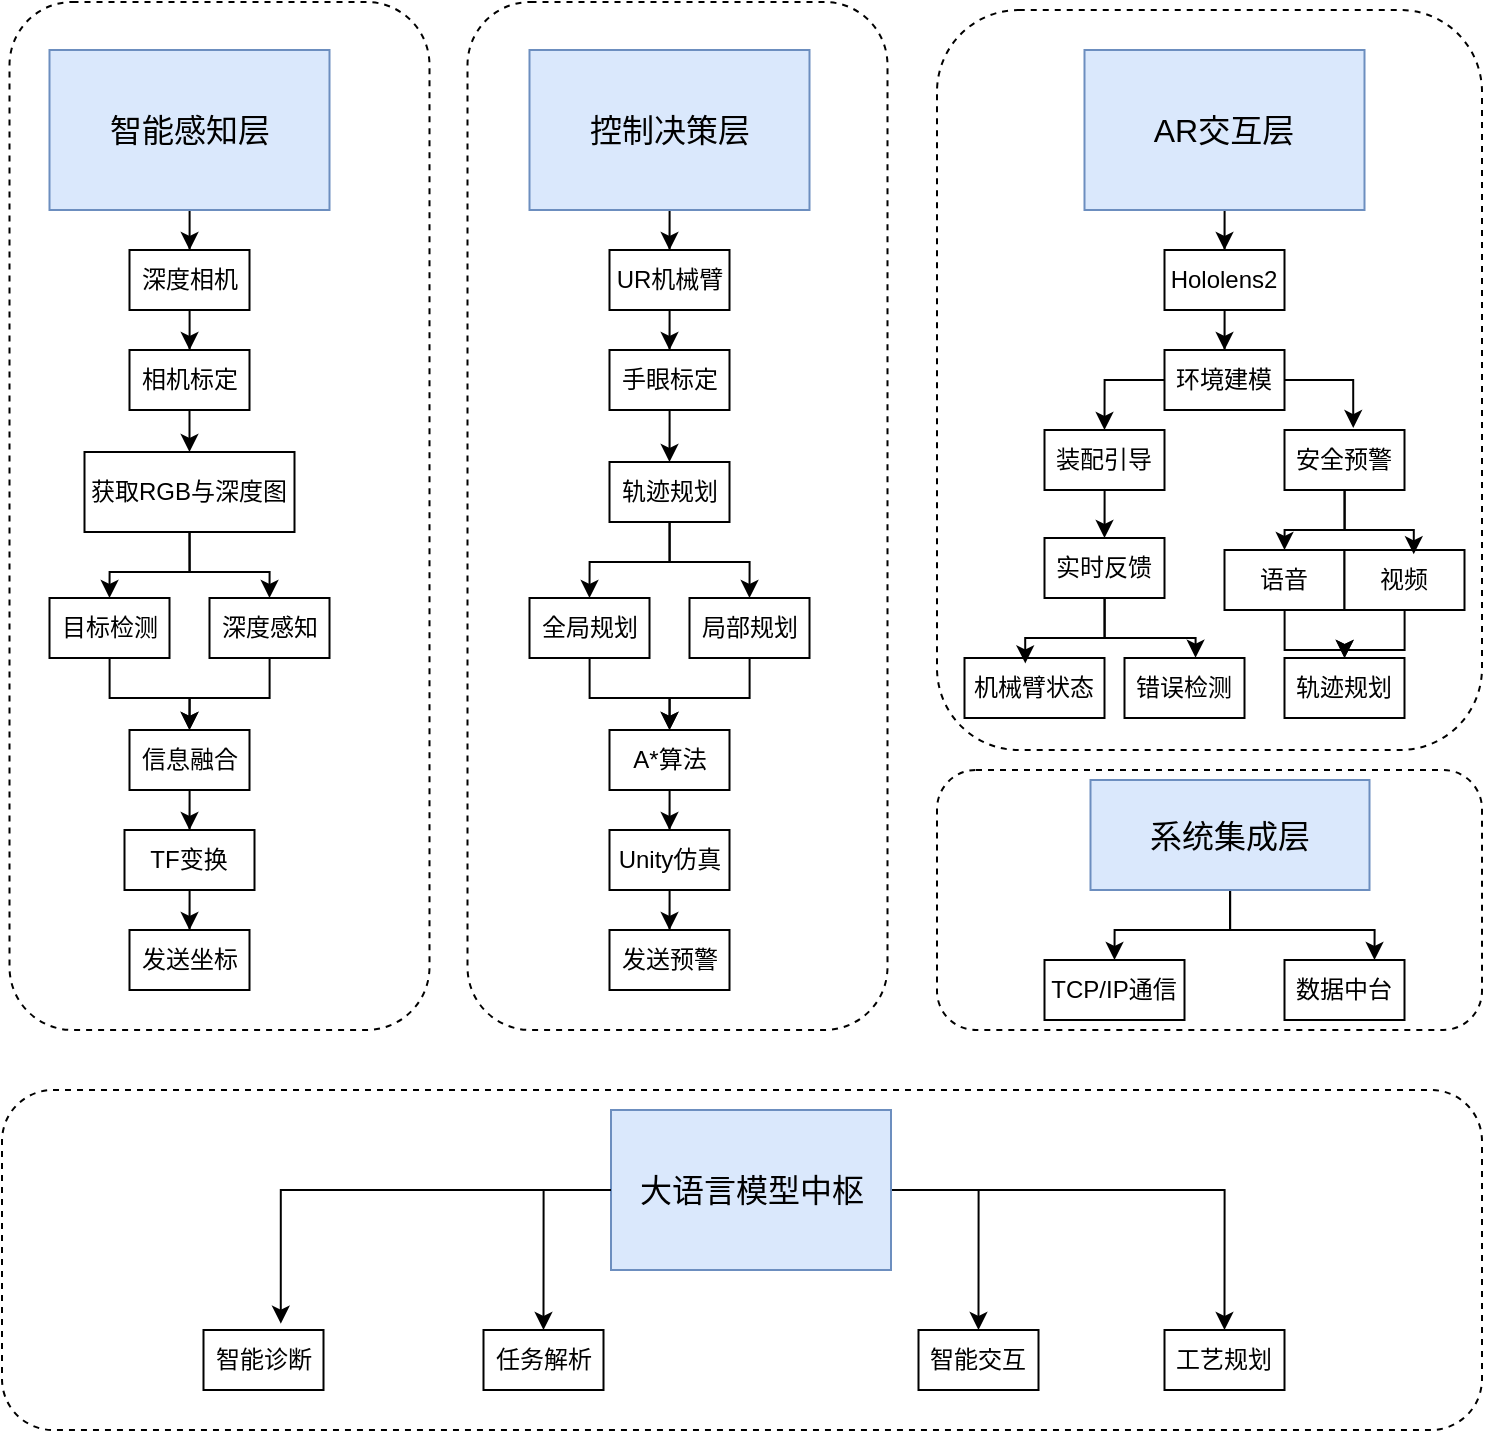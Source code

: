 <mxfile version="26.1.1">
  <diagram name="Page-1" id="w5uYiCeUC3-1Ekl1BvNp">
    <mxGraphModel dx="1678" dy="888" grid="1" gridSize="10" guides="1" tooltips="1" connect="1" arrows="1" fold="1" page="1" pageScale="1" pageWidth="827" pageHeight="1169" math="0" shadow="0">
      <root>
        <mxCell id="0" />
        <mxCell id="1" parent="0" />
        <mxCell id="YeMgj4XDUtMSpW-O0WUr-66" value="" style="edgeStyle=orthogonalEdgeStyle;rounded=0;orthogonalLoop=1;jettySize=auto;html=1;" edge="1" parent="1" source="YeMgj4XDUtMSpW-O0WUr-7" target="YeMgj4XDUtMSpW-O0WUr-22">
          <mxGeometry relative="1" as="geometry" />
        </mxCell>
        <mxCell id="YeMgj4XDUtMSpW-O0WUr-7" value="&lt;font style=&quot;font-size: 16px;&quot;&gt;智能感知层&lt;/font&gt;" style="rounded=0;whiteSpace=wrap;html=1;fillColor=#dae8fc;strokeColor=#6c8ebf;" vertex="1" parent="1">
          <mxGeometry x="53.75" y="294" width="140" height="80" as="geometry" />
        </mxCell>
        <mxCell id="YeMgj4XDUtMSpW-O0WUr-81" style="edgeStyle=orthogonalEdgeStyle;rounded=0;orthogonalLoop=1;jettySize=auto;html=1;entryX=0.5;entryY=0;entryDx=0;entryDy=0;" edge="1" parent="1" source="YeMgj4XDUtMSpW-O0WUr-9" target="YeMgj4XDUtMSpW-O0WUr-15">
          <mxGeometry relative="1" as="geometry" />
        </mxCell>
        <mxCell id="YeMgj4XDUtMSpW-O0WUr-9" value="目标检测" style="rounded=0;whiteSpace=wrap;html=1;" vertex="1" parent="1">
          <mxGeometry x="53.75" y="568" width="60" height="30" as="geometry" />
        </mxCell>
        <mxCell id="YeMgj4XDUtMSpW-O0WUr-99" style="edgeStyle=orthogonalEdgeStyle;rounded=0;orthogonalLoop=1;jettySize=auto;html=1;entryX=0.5;entryY=0;entryDx=0;entryDy=0;" edge="1" parent="1" source="YeMgj4XDUtMSpW-O0WUr-10" target="YeMgj4XDUtMSpW-O0WUr-31">
          <mxGeometry relative="1" as="geometry" />
        </mxCell>
        <mxCell id="YeMgj4XDUtMSpW-O0WUr-10" value="&lt;font style=&quot;font-size: 16px;&quot;&gt;AR交互层&lt;/font&gt;" style="rounded=0;whiteSpace=wrap;html=1;fillColor=#dae8fc;strokeColor=#6c8ebf;" vertex="1" parent="1">
          <mxGeometry x="571.25" y="294" width="140" height="80" as="geometry" />
        </mxCell>
        <mxCell id="YeMgj4XDUtMSpW-O0WUr-79" style="edgeStyle=orthogonalEdgeStyle;rounded=0;orthogonalLoop=1;jettySize=auto;html=1;entryX=0.5;entryY=0;entryDx=0;entryDy=0;" edge="1" parent="1" source="YeMgj4XDUtMSpW-O0WUr-12" target="YeMgj4XDUtMSpW-O0WUr-9">
          <mxGeometry relative="1" as="geometry" />
        </mxCell>
        <mxCell id="YeMgj4XDUtMSpW-O0WUr-80" style="edgeStyle=orthogonalEdgeStyle;rounded=0;orthogonalLoop=1;jettySize=auto;html=1;exitX=0.5;exitY=1;exitDx=0;exitDy=0;entryX=0.5;entryY=0;entryDx=0;entryDy=0;" edge="1" parent="1" source="YeMgj4XDUtMSpW-O0WUr-12" target="YeMgj4XDUtMSpW-O0WUr-13">
          <mxGeometry relative="1" as="geometry" />
        </mxCell>
        <mxCell id="YeMgj4XDUtMSpW-O0WUr-12" value="获取RGB与深度图" style="rounded=0;whiteSpace=wrap;html=1;" vertex="1" parent="1">
          <mxGeometry x="71.25" y="495" width="105" height="40" as="geometry" />
        </mxCell>
        <mxCell id="YeMgj4XDUtMSpW-O0WUr-82" style="edgeStyle=orthogonalEdgeStyle;rounded=0;orthogonalLoop=1;jettySize=auto;html=1;entryX=0.5;entryY=0;entryDx=0;entryDy=0;" edge="1" parent="1" source="YeMgj4XDUtMSpW-O0WUr-13" target="YeMgj4XDUtMSpW-O0WUr-15">
          <mxGeometry relative="1" as="geometry" />
        </mxCell>
        <mxCell id="YeMgj4XDUtMSpW-O0WUr-13" value="深度感知" style="rounded=0;whiteSpace=wrap;html=1;" vertex="1" parent="1">
          <mxGeometry x="133.75" y="568" width="60" height="30" as="geometry" />
        </mxCell>
        <mxCell id="YeMgj4XDUtMSpW-O0WUr-88" style="edgeStyle=orthogonalEdgeStyle;rounded=0;orthogonalLoop=1;jettySize=auto;html=1;entryX=0.5;entryY=0;entryDx=0;entryDy=0;" edge="1" parent="1" source="YeMgj4XDUtMSpW-O0WUr-14" target="YeMgj4XDUtMSpW-O0WUr-23">
          <mxGeometry relative="1" as="geometry" />
        </mxCell>
        <mxCell id="YeMgj4XDUtMSpW-O0WUr-14" value="&lt;font style=&quot;font-size: 16px;&quot;&gt;控制决策层&lt;/font&gt;" style="rounded=0;whiteSpace=wrap;html=1;fillColor=#dae8fc;strokeColor=#6c8ebf;" vertex="1" parent="1">
          <mxGeometry x="293.75" y="294" width="140" height="80" as="geometry" />
        </mxCell>
        <mxCell id="YeMgj4XDUtMSpW-O0WUr-85" style="edgeStyle=orthogonalEdgeStyle;rounded=0;orthogonalLoop=1;jettySize=auto;html=1;entryX=0.5;entryY=0;entryDx=0;entryDy=0;" edge="1" parent="1" source="YeMgj4XDUtMSpW-O0WUr-15" target="YeMgj4XDUtMSpW-O0WUr-16">
          <mxGeometry relative="1" as="geometry" />
        </mxCell>
        <mxCell id="YeMgj4XDUtMSpW-O0WUr-15" value="信息融合" style="rounded=0;whiteSpace=wrap;html=1;" vertex="1" parent="1">
          <mxGeometry x="93.75" y="634" width="60" height="30" as="geometry" />
        </mxCell>
        <mxCell id="YeMgj4XDUtMSpW-O0WUr-86" style="edgeStyle=orthogonalEdgeStyle;rounded=0;orthogonalLoop=1;jettySize=auto;html=1;entryX=0.5;entryY=0;entryDx=0;entryDy=0;" edge="1" parent="1" source="YeMgj4XDUtMSpW-O0WUr-16" target="YeMgj4XDUtMSpW-O0WUr-17">
          <mxGeometry relative="1" as="geometry" />
        </mxCell>
        <mxCell id="YeMgj4XDUtMSpW-O0WUr-16" value="TF变换" style="rounded=0;whiteSpace=wrap;html=1;" vertex="1" parent="1">
          <mxGeometry x="91.25" y="684" width="65" height="30" as="geometry" />
        </mxCell>
        <mxCell id="YeMgj4XDUtMSpW-O0WUr-17" value="发送坐标" style="rounded=0;whiteSpace=wrap;html=1;" vertex="1" parent="1">
          <mxGeometry x="93.75" y="734" width="60" height="30" as="geometry" />
        </mxCell>
        <mxCell id="YeMgj4XDUtMSpW-O0WUr-18" style="edgeStyle=orthogonalEdgeStyle;rounded=0;orthogonalLoop=1;jettySize=auto;html=1;exitX=0.5;exitY=1;exitDx=0;exitDy=0;" edge="1" parent="1" source="YeMgj4XDUtMSpW-O0WUr-16" target="YeMgj4XDUtMSpW-O0WUr-16">
          <mxGeometry relative="1" as="geometry" />
        </mxCell>
        <mxCell id="YeMgj4XDUtMSpW-O0WUr-70" style="edgeStyle=orthogonalEdgeStyle;rounded=0;orthogonalLoop=1;jettySize=auto;html=1;exitX=0.5;exitY=1;exitDx=0;exitDy=0;entryX=0.5;entryY=0;entryDx=0;entryDy=0;" edge="1" parent="1" source="YeMgj4XDUtMSpW-O0WUr-20" target="YeMgj4XDUtMSpW-O0WUr-12">
          <mxGeometry relative="1" as="geometry" />
        </mxCell>
        <mxCell id="YeMgj4XDUtMSpW-O0WUr-20" value="相机标定" style="rounded=0;whiteSpace=wrap;html=1;" vertex="1" parent="1">
          <mxGeometry x="93.75" y="444" width="60" height="30" as="geometry" />
        </mxCell>
        <mxCell id="YeMgj4XDUtMSpW-O0WUr-67" value="" style="edgeStyle=orthogonalEdgeStyle;rounded=0;orthogonalLoop=1;jettySize=auto;html=1;" edge="1" parent="1" source="YeMgj4XDUtMSpW-O0WUr-22" target="YeMgj4XDUtMSpW-O0WUr-20">
          <mxGeometry relative="1" as="geometry" />
        </mxCell>
        <mxCell id="YeMgj4XDUtMSpW-O0WUr-22" value="深度相机" style="rounded=0;whiteSpace=wrap;html=1;" vertex="1" parent="1">
          <mxGeometry x="93.75" y="394" width="60" height="30" as="geometry" />
        </mxCell>
        <mxCell id="YeMgj4XDUtMSpW-O0WUr-89" style="edgeStyle=orthogonalEdgeStyle;rounded=0;orthogonalLoop=1;jettySize=auto;html=1;entryX=0.5;entryY=0;entryDx=0;entryDy=0;" edge="1" parent="1" source="YeMgj4XDUtMSpW-O0WUr-23" target="YeMgj4XDUtMSpW-O0WUr-24">
          <mxGeometry relative="1" as="geometry" />
        </mxCell>
        <mxCell id="YeMgj4XDUtMSpW-O0WUr-23" value="UR机械臂" style="rounded=0;whiteSpace=wrap;html=1;" vertex="1" parent="1">
          <mxGeometry x="333.75" y="394" width="60" height="30" as="geometry" />
        </mxCell>
        <mxCell id="YeMgj4XDUtMSpW-O0WUr-90" style="edgeStyle=orthogonalEdgeStyle;rounded=0;orthogonalLoop=1;jettySize=auto;html=1;entryX=0.5;entryY=0;entryDx=0;entryDy=0;" edge="1" parent="1" source="YeMgj4XDUtMSpW-O0WUr-24" target="YeMgj4XDUtMSpW-O0WUr-28">
          <mxGeometry relative="1" as="geometry" />
        </mxCell>
        <mxCell id="YeMgj4XDUtMSpW-O0WUr-24" value="手眼标定" style="rounded=0;whiteSpace=wrap;html=1;" vertex="1" parent="1">
          <mxGeometry x="333.75" y="444" width="60" height="30" as="geometry" />
        </mxCell>
        <mxCell id="YeMgj4XDUtMSpW-O0WUr-93" style="edgeStyle=orthogonalEdgeStyle;rounded=0;orthogonalLoop=1;jettySize=auto;html=1;" edge="1" parent="1" source="YeMgj4XDUtMSpW-O0WUr-25" target="YeMgj4XDUtMSpW-O0WUr-27">
          <mxGeometry relative="1" as="geometry" />
        </mxCell>
        <mxCell id="YeMgj4XDUtMSpW-O0WUr-25" value="全局规划" style="rounded=0;whiteSpace=wrap;html=1;" vertex="1" parent="1">
          <mxGeometry x="293.75" y="568" width="60" height="30" as="geometry" />
        </mxCell>
        <mxCell id="YeMgj4XDUtMSpW-O0WUr-94" style="edgeStyle=orthogonalEdgeStyle;rounded=0;orthogonalLoop=1;jettySize=auto;html=1;entryX=0.5;entryY=0;entryDx=0;entryDy=0;" edge="1" parent="1" source="YeMgj4XDUtMSpW-O0WUr-26" target="YeMgj4XDUtMSpW-O0WUr-27">
          <mxGeometry relative="1" as="geometry" />
        </mxCell>
        <mxCell id="YeMgj4XDUtMSpW-O0WUr-26" value="局部规划" style="rounded=0;whiteSpace=wrap;html=1;" vertex="1" parent="1">
          <mxGeometry x="373.75" y="568" width="60" height="30" as="geometry" />
        </mxCell>
        <mxCell id="YeMgj4XDUtMSpW-O0WUr-95" style="edgeStyle=orthogonalEdgeStyle;rounded=0;orthogonalLoop=1;jettySize=auto;html=1;entryX=0.5;entryY=0;entryDx=0;entryDy=0;" edge="1" parent="1" source="YeMgj4XDUtMSpW-O0WUr-27" target="YeMgj4XDUtMSpW-O0WUr-29">
          <mxGeometry relative="1" as="geometry" />
        </mxCell>
        <mxCell id="YeMgj4XDUtMSpW-O0WUr-27" value="A*算法" style="rounded=0;whiteSpace=wrap;html=1;" vertex="1" parent="1">
          <mxGeometry x="333.75" y="634" width="60" height="30" as="geometry" />
        </mxCell>
        <mxCell id="YeMgj4XDUtMSpW-O0WUr-91" style="edgeStyle=orthogonalEdgeStyle;rounded=0;orthogonalLoop=1;jettySize=auto;html=1;entryX=0.5;entryY=0;entryDx=0;entryDy=0;" edge="1" parent="1" source="YeMgj4XDUtMSpW-O0WUr-28" target="YeMgj4XDUtMSpW-O0WUr-25">
          <mxGeometry relative="1" as="geometry" />
        </mxCell>
        <mxCell id="YeMgj4XDUtMSpW-O0WUr-92" style="edgeStyle=orthogonalEdgeStyle;rounded=0;orthogonalLoop=1;jettySize=auto;html=1;entryX=0.5;entryY=0;entryDx=0;entryDy=0;" edge="1" parent="1" source="YeMgj4XDUtMSpW-O0WUr-28" target="YeMgj4XDUtMSpW-O0WUr-26">
          <mxGeometry relative="1" as="geometry" />
        </mxCell>
        <mxCell id="YeMgj4XDUtMSpW-O0WUr-28" value="轨迹规划" style="rounded=0;whiteSpace=wrap;html=1;" vertex="1" parent="1">
          <mxGeometry x="333.75" y="500" width="60" height="30" as="geometry" />
        </mxCell>
        <mxCell id="YeMgj4XDUtMSpW-O0WUr-96" style="edgeStyle=orthogonalEdgeStyle;rounded=0;orthogonalLoop=1;jettySize=auto;html=1;entryX=0.5;entryY=0;entryDx=0;entryDy=0;" edge="1" parent="1" source="YeMgj4XDUtMSpW-O0WUr-29" target="YeMgj4XDUtMSpW-O0WUr-30">
          <mxGeometry relative="1" as="geometry" />
        </mxCell>
        <mxCell id="YeMgj4XDUtMSpW-O0WUr-29" value="Unity仿真" style="rounded=0;whiteSpace=wrap;html=1;" vertex="1" parent="1">
          <mxGeometry x="333.75" y="684" width="60" height="30" as="geometry" />
        </mxCell>
        <mxCell id="YeMgj4XDUtMSpW-O0WUr-30" value="发送预警" style="rounded=0;whiteSpace=wrap;html=1;" vertex="1" parent="1">
          <mxGeometry x="333.75" y="734" width="60" height="30" as="geometry" />
        </mxCell>
        <mxCell id="YeMgj4XDUtMSpW-O0WUr-98" style="edgeStyle=orthogonalEdgeStyle;rounded=0;orthogonalLoop=1;jettySize=auto;html=1;entryX=0.5;entryY=0;entryDx=0;entryDy=0;" edge="1" parent="1" source="YeMgj4XDUtMSpW-O0WUr-31" target="YeMgj4XDUtMSpW-O0WUr-32">
          <mxGeometry relative="1" as="geometry" />
        </mxCell>
        <mxCell id="YeMgj4XDUtMSpW-O0WUr-31" value="Hololens2" style="rounded=0;whiteSpace=wrap;html=1;" vertex="1" parent="1">
          <mxGeometry x="611.25" y="394" width="60" height="30" as="geometry" />
        </mxCell>
        <mxCell id="YeMgj4XDUtMSpW-O0WUr-105" style="edgeStyle=orthogonalEdgeStyle;rounded=0;orthogonalLoop=1;jettySize=auto;html=1;entryX=0.5;entryY=0;entryDx=0;entryDy=0;exitX=0;exitY=0.5;exitDx=0;exitDy=0;" edge="1" parent="1" source="YeMgj4XDUtMSpW-O0WUr-32" target="YeMgj4XDUtMSpW-O0WUr-33">
          <mxGeometry relative="1" as="geometry" />
        </mxCell>
        <mxCell id="YeMgj4XDUtMSpW-O0WUr-32" value="环境建模" style="rounded=0;whiteSpace=wrap;html=1;" vertex="1" parent="1">
          <mxGeometry x="611.25" y="444" width="60" height="30" as="geometry" />
        </mxCell>
        <mxCell id="YeMgj4XDUtMSpW-O0WUr-107" style="edgeStyle=orthogonalEdgeStyle;rounded=0;orthogonalLoop=1;jettySize=auto;html=1;entryX=0.5;entryY=0;entryDx=0;entryDy=0;" edge="1" parent="1" source="YeMgj4XDUtMSpW-O0WUr-33" target="YeMgj4XDUtMSpW-O0WUr-35">
          <mxGeometry relative="1" as="geometry" />
        </mxCell>
        <mxCell id="YeMgj4XDUtMSpW-O0WUr-33" value="装配引导" style="rounded=0;whiteSpace=wrap;html=1;" vertex="1" parent="1">
          <mxGeometry x="551.25" y="484" width="60" height="30" as="geometry" />
        </mxCell>
        <mxCell id="YeMgj4XDUtMSpW-O0WUr-110" style="edgeStyle=orthogonalEdgeStyle;rounded=0;orthogonalLoop=1;jettySize=auto;html=1;entryX=0.5;entryY=0;entryDx=0;entryDy=0;" edge="1" parent="1" source="YeMgj4XDUtMSpW-O0WUr-34" target="YeMgj4XDUtMSpW-O0WUr-40">
          <mxGeometry relative="1" as="geometry" />
        </mxCell>
        <mxCell id="YeMgj4XDUtMSpW-O0WUr-34" value="安全预警" style="rounded=0;whiteSpace=wrap;html=1;" vertex="1" parent="1">
          <mxGeometry x="671.25" y="484" width="60" height="30" as="geometry" />
        </mxCell>
        <mxCell id="YeMgj4XDUtMSpW-O0WUr-35" value="实时反馈" style="rounded=0;whiteSpace=wrap;html=1;" vertex="1" parent="1">
          <mxGeometry x="551.25" y="538" width="60" height="30" as="geometry" />
        </mxCell>
        <mxCell id="YeMgj4XDUtMSpW-O0WUr-37" value="机械臂状态" style="rounded=0;whiteSpace=wrap;html=1;" vertex="1" parent="1">
          <mxGeometry x="511.25" y="598" width="70" height="30" as="geometry" />
        </mxCell>
        <mxCell id="YeMgj4XDUtMSpW-O0WUr-38" value="错误检测" style="rounded=0;whiteSpace=wrap;html=1;" vertex="1" parent="1">
          <mxGeometry x="591.25" y="598" width="60" height="30" as="geometry" />
        </mxCell>
        <mxCell id="YeMgj4XDUtMSpW-O0WUr-114" style="edgeStyle=orthogonalEdgeStyle;rounded=0;orthogonalLoop=1;jettySize=auto;html=1;entryX=0.5;entryY=0;entryDx=0;entryDy=0;" edge="1" parent="1" source="YeMgj4XDUtMSpW-O0WUr-40" target="YeMgj4XDUtMSpW-O0WUr-42">
          <mxGeometry relative="1" as="geometry" />
        </mxCell>
        <mxCell id="YeMgj4XDUtMSpW-O0WUr-40" value="语音" style="rounded=0;whiteSpace=wrap;html=1;" vertex="1" parent="1">
          <mxGeometry x="641.25" y="544" width="60" height="30" as="geometry" />
        </mxCell>
        <mxCell id="YeMgj4XDUtMSpW-O0WUr-115" style="edgeStyle=orthogonalEdgeStyle;rounded=0;orthogonalLoop=1;jettySize=auto;html=1;" edge="1" parent="1" source="YeMgj4XDUtMSpW-O0WUr-41" target="YeMgj4XDUtMSpW-O0WUr-42">
          <mxGeometry relative="1" as="geometry" />
        </mxCell>
        <mxCell id="YeMgj4XDUtMSpW-O0WUr-41" value="视频" style="rounded=0;whiteSpace=wrap;html=1;" vertex="1" parent="1">
          <mxGeometry x="701.25" y="544" width="60" height="30" as="geometry" />
        </mxCell>
        <mxCell id="YeMgj4XDUtMSpW-O0WUr-42" value="轨迹规划" style="rounded=0;whiteSpace=wrap;html=1;" vertex="1" parent="1">
          <mxGeometry x="671.25" y="598" width="60" height="30" as="geometry" />
        </mxCell>
        <mxCell id="YeMgj4XDUtMSpW-O0WUr-121" style="edgeStyle=orthogonalEdgeStyle;rounded=0;orthogonalLoop=1;jettySize=auto;html=1;entryX=0.5;entryY=0;entryDx=0;entryDy=0;" edge="1" parent="1" source="YeMgj4XDUtMSpW-O0WUr-44" target="YeMgj4XDUtMSpW-O0WUr-45">
          <mxGeometry relative="1" as="geometry" />
        </mxCell>
        <mxCell id="YeMgj4XDUtMSpW-O0WUr-122" style="edgeStyle=orthogonalEdgeStyle;rounded=0;orthogonalLoop=1;jettySize=auto;html=1;entryX=0.75;entryY=0;entryDx=0;entryDy=0;" edge="1" parent="1" source="YeMgj4XDUtMSpW-O0WUr-44" target="YeMgj4XDUtMSpW-O0WUr-46">
          <mxGeometry relative="1" as="geometry" />
        </mxCell>
        <mxCell id="YeMgj4XDUtMSpW-O0WUr-44" value="&lt;font style=&quot;font-size: 16px;&quot;&gt;系统集成层&lt;/font&gt;" style="rounded=0;whiteSpace=wrap;html=1;fillColor=#dae8fc;strokeColor=#6c8ebf;" vertex="1" parent="1">
          <mxGeometry x="574.25" y="659" width="139.5" height="55" as="geometry" />
        </mxCell>
        <mxCell id="YeMgj4XDUtMSpW-O0WUr-45" value="TCP/IP通信" style="rounded=0;whiteSpace=wrap;html=1;" vertex="1" parent="1">
          <mxGeometry x="551.25" y="749" width="70" height="30" as="geometry" />
        </mxCell>
        <mxCell id="YeMgj4XDUtMSpW-O0WUr-46" value="数据中台" style="rounded=0;whiteSpace=wrap;html=1;" vertex="1" parent="1">
          <mxGeometry x="671.25" y="749" width="60" height="30" as="geometry" />
        </mxCell>
        <mxCell id="YeMgj4XDUtMSpW-O0WUr-124" style="edgeStyle=orthogonalEdgeStyle;rounded=0;orthogonalLoop=1;jettySize=auto;html=1;entryX=0.5;entryY=0;entryDx=0;entryDy=0;" edge="1" parent="1" source="YeMgj4XDUtMSpW-O0WUr-47" target="YeMgj4XDUtMSpW-O0WUr-48">
          <mxGeometry relative="1" as="geometry" />
        </mxCell>
        <mxCell id="YeMgj4XDUtMSpW-O0WUr-127" style="edgeStyle=orthogonalEdgeStyle;rounded=0;orthogonalLoop=1;jettySize=auto;html=1;exitX=1;exitY=0.5;exitDx=0;exitDy=0;entryX=0.5;entryY=0;entryDx=0;entryDy=0;" edge="1" parent="1" source="YeMgj4XDUtMSpW-O0WUr-47" target="YeMgj4XDUtMSpW-O0WUr-49">
          <mxGeometry relative="1" as="geometry" />
        </mxCell>
        <mxCell id="YeMgj4XDUtMSpW-O0WUr-132" style="edgeStyle=orthogonalEdgeStyle;rounded=0;orthogonalLoop=1;jettySize=auto;html=1;entryX=0.5;entryY=0;entryDx=0;entryDy=0;" edge="1" parent="1" source="YeMgj4XDUtMSpW-O0WUr-47" target="YeMgj4XDUtMSpW-O0WUr-50">
          <mxGeometry relative="1" as="geometry" />
        </mxCell>
        <mxCell id="YeMgj4XDUtMSpW-O0WUr-47" value="&lt;font style=&quot;font-size: 16px;&quot;&gt;大语言模型中枢&lt;/font&gt;" style="rounded=0;whiteSpace=wrap;html=1;fillColor=#dae8fc;strokeColor=#6c8ebf;" vertex="1" parent="1">
          <mxGeometry x="334.5" y="824" width="140" height="80" as="geometry" />
        </mxCell>
        <mxCell id="YeMgj4XDUtMSpW-O0WUr-48" value="任务解析" style="rounded=0;whiteSpace=wrap;html=1;" vertex="1" parent="1">
          <mxGeometry x="270.75" y="934" width="60" height="30" as="geometry" />
        </mxCell>
        <mxCell id="YeMgj4XDUtMSpW-O0WUr-49" value="工艺规划" style="rounded=0;whiteSpace=wrap;html=1;" vertex="1" parent="1">
          <mxGeometry x="611.25" y="934" width="60" height="30" as="geometry" />
        </mxCell>
        <mxCell id="YeMgj4XDUtMSpW-O0WUr-50" value="智能交互" style="rounded=0;whiteSpace=wrap;html=1;" vertex="1" parent="1">
          <mxGeometry x="488.25" y="934" width="60" height="30" as="geometry" />
        </mxCell>
        <mxCell id="YeMgj4XDUtMSpW-O0WUr-51" value="" style="rounded=1;whiteSpace=wrap;html=1;fillColor=none;strokeColor=light-dark(#000000, #c98531);dashed=1;" vertex="1" parent="1">
          <mxGeometry x="33.75" y="270" width="210" height="514" as="geometry" />
        </mxCell>
        <mxCell id="YeMgj4XDUtMSpW-O0WUr-52" value="" style="rounded=1;whiteSpace=wrap;html=1;fillColor=none;strokeColor=light-dark(#000000, #c98531);dashed=1;" vertex="1" parent="1">
          <mxGeometry x="262.75" y="270" width="210" height="514" as="geometry" />
        </mxCell>
        <mxCell id="YeMgj4XDUtMSpW-O0WUr-56" value="" style="rounded=1;whiteSpace=wrap;html=1;fillColor=none;strokeColor=light-dark(#000000, #c98531);dashed=1;" vertex="1" parent="1">
          <mxGeometry x="497.5" y="274" width="272.5" height="370" as="geometry" />
        </mxCell>
        <mxCell id="YeMgj4XDUtMSpW-O0WUr-58" value="" style="rounded=1;whiteSpace=wrap;html=1;fillColor=none;strokeColor=light-dark(#000000, #c98531);dashed=1;" vertex="1" parent="1">
          <mxGeometry x="497.5" y="654" width="272.5" height="130" as="geometry" />
        </mxCell>
        <mxCell id="YeMgj4XDUtMSpW-O0WUr-60" value="" style="rounded=1;whiteSpace=wrap;html=1;fillColor=none;strokeColor=light-dark(#000000, #c98531);dashed=1;" vertex="1" parent="1">
          <mxGeometry x="30" y="814" width="740" height="170" as="geometry" />
        </mxCell>
        <mxCell id="YeMgj4XDUtMSpW-O0WUr-62" value="智能诊断" style="rounded=0;whiteSpace=wrap;html=1;" vertex="1" parent="1">
          <mxGeometry x="130.75" y="934" width="60" height="30" as="geometry" />
        </mxCell>
        <mxCell id="YeMgj4XDUtMSpW-O0WUr-106" style="edgeStyle=orthogonalEdgeStyle;rounded=0;orthogonalLoop=1;jettySize=auto;html=1;entryX=0.573;entryY=-0.033;entryDx=0;entryDy=0;entryPerimeter=0;exitX=1;exitY=0.5;exitDx=0;exitDy=0;" edge="1" parent="1" source="YeMgj4XDUtMSpW-O0WUr-32" target="YeMgj4XDUtMSpW-O0WUr-34">
          <mxGeometry relative="1" as="geometry" />
        </mxCell>
        <mxCell id="YeMgj4XDUtMSpW-O0WUr-111" style="edgeStyle=orthogonalEdgeStyle;rounded=0;orthogonalLoop=1;jettySize=auto;html=1;entryX=0.577;entryY=0.071;entryDx=0;entryDy=0;entryPerimeter=0;" edge="1" parent="1" source="YeMgj4XDUtMSpW-O0WUr-34" target="YeMgj4XDUtMSpW-O0WUr-41">
          <mxGeometry relative="1" as="geometry" />
        </mxCell>
        <mxCell id="YeMgj4XDUtMSpW-O0WUr-117" style="edgeStyle=orthogonalEdgeStyle;rounded=0;orthogonalLoop=1;jettySize=auto;html=1;entryX=0.434;entryY=0.09;entryDx=0;entryDy=0;entryPerimeter=0;" edge="1" parent="1" source="YeMgj4XDUtMSpW-O0WUr-35" target="YeMgj4XDUtMSpW-O0WUr-37">
          <mxGeometry relative="1" as="geometry" />
        </mxCell>
        <mxCell id="YeMgj4XDUtMSpW-O0WUr-118" style="edgeStyle=orthogonalEdgeStyle;rounded=0;orthogonalLoop=1;jettySize=auto;html=1;entryX=0.592;entryY=-0.005;entryDx=0;entryDy=0;entryPerimeter=0;" edge="1" parent="1" source="YeMgj4XDUtMSpW-O0WUr-35" target="YeMgj4XDUtMSpW-O0WUr-38">
          <mxGeometry relative="1" as="geometry" />
        </mxCell>
        <mxCell id="YeMgj4XDUtMSpW-O0WUr-123" style="edgeStyle=orthogonalEdgeStyle;rounded=0;orthogonalLoop=1;jettySize=auto;html=1;entryX=0.644;entryY=-0.106;entryDx=0;entryDy=0;entryPerimeter=0;" edge="1" parent="1" source="YeMgj4XDUtMSpW-O0WUr-47" target="YeMgj4XDUtMSpW-O0WUr-62">
          <mxGeometry relative="1" as="geometry" />
        </mxCell>
      </root>
    </mxGraphModel>
  </diagram>
</mxfile>
